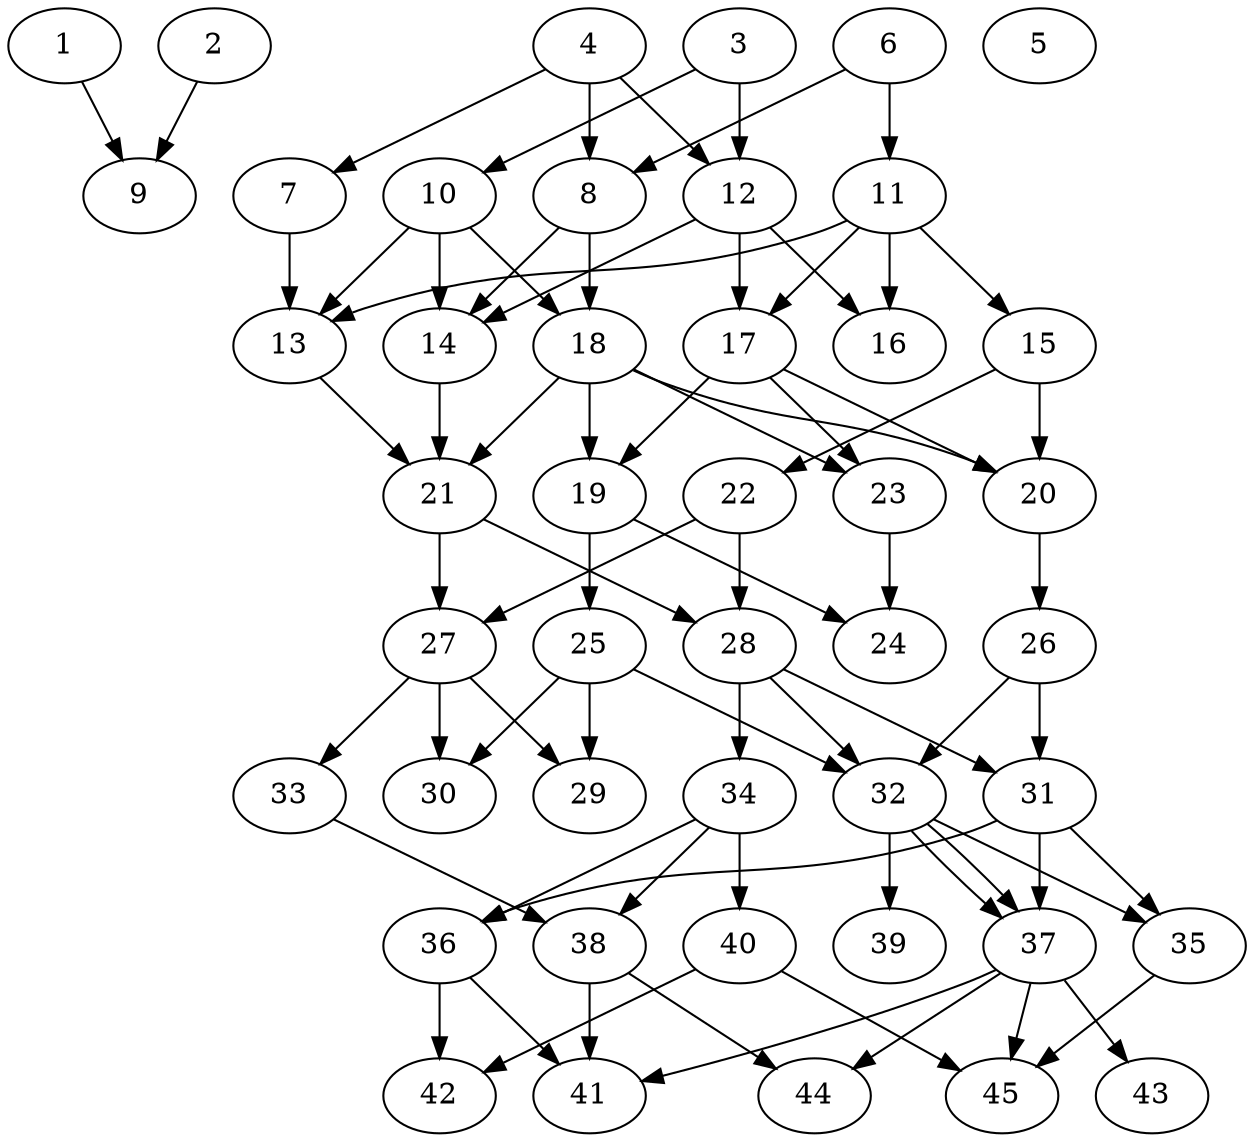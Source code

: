 // DAG automatically generated by daggen at Thu Oct  3 14:07:24 2019
// ./daggen --dot -n 45 --ccr 0.5 --fat 0.5 --regular 0.9 --density 0.5 --mindata 5242880 --maxdata 52428800 
digraph G {
  1 [size="86276096", alpha="0.05", expect_size="43138048"] 
  1 -> 9 [size ="43138048"]
  2 [size="53329920", alpha="0.15", expect_size="26664960"] 
  2 -> 9 [size ="26664960"]
  3 [size="49635328", alpha="0.18", expect_size="24817664"] 
  3 -> 10 [size ="24817664"]
  3 -> 12 [size ="24817664"]
  4 [size="78069760", alpha="0.18", expect_size="39034880"] 
  4 -> 7 [size ="39034880"]
  4 -> 8 [size ="39034880"]
  4 -> 12 [size ="39034880"]
  5 [size="62691328", alpha="0.07", expect_size="31345664"] 
  6 [size="41162752", alpha="0.04", expect_size="20581376"] 
  6 -> 8 [size ="20581376"]
  6 -> 11 [size ="20581376"]
  7 [size="80318464", alpha="0.16", expect_size="40159232"] 
  7 -> 13 [size ="40159232"]
  8 [size="101515264", alpha="0.11", expect_size="50757632"] 
  8 -> 14 [size ="50757632"]
  8 -> 18 [size ="50757632"]
  9 [size="64624640", alpha="0.16", expect_size="32312320"] 
  10 [size="84498432", alpha="0.16", expect_size="42249216"] 
  10 -> 13 [size ="42249216"]
  10 -> 14 [size ="42249216"]
  10 -> 18 [size ="42249216"]
  11 [size="49115136", alpha="0.19", expect_size="24557568"] 
  11 -> 13 [size ="24557568"]
  11 -> 15 [size ="24557568"]
  11 -> 16 [size ="24557568"]
  11 -> 17 [size ="24557568"]
  12 [size="73750528", alpha="0.01", expect_size="36875264"] 
  12 -> 14 [size ="36875264"]
  12 -> 16 [size ="36875264"]
  12 -> 17 [size ="36875264"]
  13 [size="52234240", alpha="0.02", expect_size="26117120"] 
  13 -> 21 [size ="26117120"]
  14 [size="44650496", alpha="0.14", expect_size="22325248"] 
  14 -> 21 [size ="22325248"]
  15 [size="34957312", alpha="0.04", expect_size="17478656"] 
  15 -> 20 [size ="17478656"]
  15 -> 22 [size ="17478656"]
  16 [size="68532224", alpha="0.01", expect_size="34266112"] 
  17 [size="89223168", alpha="0.17", expect_size="44611584"] 
  17 -> 19 [size ="44611584"]
  17 -> 20 [size ="44611584"]
  17 -> 23 [size ="44611584"]
  18 [size="72161280", alpha="0.02", expect_size="36080640"] 
  18 -> 19 [size ="36080640"]
  18 -> 20 [size ="36080640"]
  18 -> 21 [size ="36080640"]
  18 -> 23 [size ="36080640"]
  19 [size="28960768", alpha="0.19", expect_size="14480384"] 
  19 -> 24 [size ="14480384"]
  19 -> 25 [size ="14480384"]
  20 [size="104372224", alpha="0.10", expect_size="52186112"] 
  20 -> 26 [size ="52186112"]
  21 [size="85297152", alpha="0.17", expect_size="42648576"] 
  21 -> 27 [size ="42648576"]
  21 -> 28 [size ="42648576"]
  22 [size="81784832", alpha="0.13", expect_size="40892416"] 
  22 -> 27 [size ="40892416"]
  22 -> 28 [size ="40892416"]
  23 [size="86589440", alpha="0.17", expect_size="43294720"] 
  23 -> 24 [size ="43294720"]
  24 [size="97945600", alpha="0.16", expect_size="48972800"] 
  25 [size="68798464", alpha="0.06", expect_size="34399232"] 
  25 -> 29 [size ="34399232"]
  25 -> 30 [size ="34399232"]
  25 -> 32 [size ="34399232"]
  26 [size="85618688", alpha="0.02", expect_size="42809344"] 
  26 -> 31 [size ="42809344"]
  26 -> 32 [size ="42809344"]
  27 [size="88770560", alpha="0.13", expect_size="44385280"] 
  27 -> 29 [size ="44385280"]
  27 -> 30 [size ="44385280"]
  27 -> 33 [size ="44385280"]
  28 [size="76793856", alpha="0.03", expect_size="38396928"] 
  28 -> 31 [size ="38396928"]
  28 -> 32 [size ="38396928"]
  28 -> 34 [size ="38396928"]
  29 [size="87328768", alpha="0.05", expect_size="43664384"] 
  30 [size="84004864", alpha="0.02", expect_size="42002432"] 
  31 [size="37517312", alpha="0.08", expect_size="18758656"] 
  31 -> 35 [size ="18758656"]
  31 -> 36 [size ="18758656"]
  31 -> 37 [size ="18758656"]
  32 [size="23658496", alpha="0.07", expect_size="11829248"] 
  32 -> 35 [size ="11829248"]
  32 -> 37 [size ="11829248"]
  32 -> 37 [size ="11829248"]
  32 -> 39 [size ="11829248"]
  33 [size="85274624", alpha="0.15", expect_size="42637312"] 
  33 -> 38 [size ="42637312"]
  34 [size="72769536", alpha="0.10", expect_size="36384768"] 
  34 -> 36 [size ="36384768"]
  34 -> 38 [size ="36384768"]
  34 -> 40 [size ="36384768"]
  35 [size="53731328", alpha="0.10", expect_size="26865664"] 
  35 -> 45 [size ="26865664"]
  36 [size="80367616", alpha="0.03", expect_size="40183808"] 
  36 -> 41 [size ="40183808"]
  36 -> 42 [size ="40183808"]
  37 [size="88985600", alpha="0.12", expect_size="44492800"] 
  37 -> 41 [size ="44492800"]
  37 -> 43 [size ="44492800"]
  37 -> 44 [size ="44492800"]
  37 -> 45 [size ="44492800"]
  38 [size="55044096", alpha="0.14", expect_size="27522048"] 
  38 -> 41 [size ="27522048"]
  38 -> 44 [size ="27522048"]
  39 [size="69576704", alpha="0.01", expect_size="34788352"] 
  40 [size="92352512", alpha="0.07", expect_size="46176256"] 
  40 -> 42 [size ="46176256"]
  40 -> 45 [size ="46176256"]
  41 [size="103008256", alpha="0.09", expect_size="51504128"] 
  42 [size="45803520", alpha="0.06", expect_size="22901760"] 
  43 [size="78374912", alpha="0.19", expect_size="39187456"] 
  44 [size="53731328", alpha="0.11", expect_size="26865664"] 
  45 [size="100407296", alpha="0.15", expect_size="50203648"] 
}
